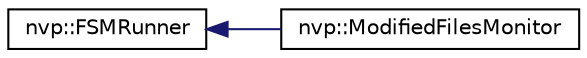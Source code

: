 digraph "Graphical Class Hierarchy"
{
 // LATEX_PDF_SIZE
  edge [fontname="Helvetica",fontsize="10",labelfontname="Helvetica",labelfontsize="10"];
  node [fontname="Helvetica",fontsize="10",shape=record];
  rankdir="LR";
  Node0 [label="nvp::FSMRunner",height=0.2,width=0.4,color="black", fillcolor="white", style="filled",URL="$classnvp_1_1_f_s_m_runner.html",tooltip=" "];
  Node0 -> Node1 [dir="back",color="midnightblue",fontsize="10",style="solid",fontname="Helvetica"];
  Node1 [label="nvp::ModifiedFilesMonitor",height=0.2,width=0.4,color="black", fillcolor="white", style="filled",URL="$classnvp_1_1_modified_files_monitor.html",tooltip=" "];
}
